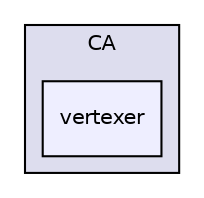 digraph "/home/travis/build/AliceO2Group/AliceO2/Detectors/ITSMFT/ITS/reconstruction/include/ITSReconstruction/CA/vertexer" {
  bgcolor=transparent;
  compound=true
  node [ fontsize="10", fontname="Helvetica"];
  edge [ labelfontsize="10", labelfontname="Helvetica"];
  subgraph clusterdir_c7a92f3e18e0ff6ceaaae36b970770e6 {
    graph [ bgcolor="#ddddee", pencolor="black", label="CA" fontname="Helvetica", fontsize="10", URL="dir_c7a92f3e18e0ff6ceaaae36b970770e6.html"]
  dir_9827ebd90aed3dffb93eb8674aed36e6 [shape=box, label="vertexer", style="filled", fillcolor="#eeeeff", pencolor="black", URL="dir_9827ebd90aed3dffb93eb8674aed36e6.html"];
  }
}
